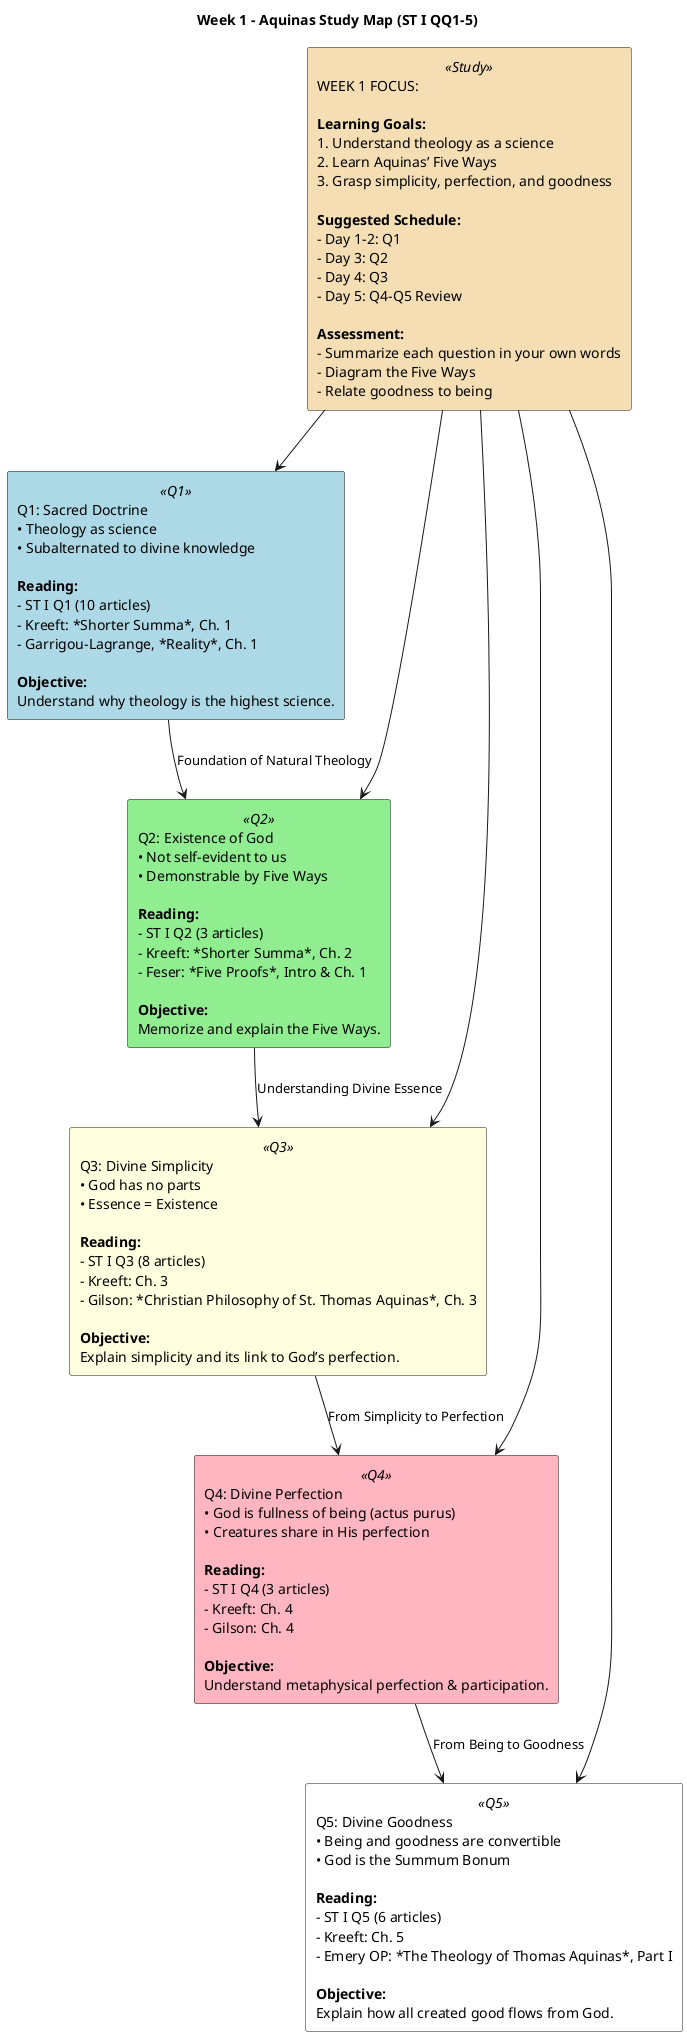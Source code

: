 @startuml
title Week 1 - Aquinas Study Map (ST I QQ1–5)

skinparam rectangle {
    BackgroundColor<<Q1>> LightBlue
    BackgroundColor<<Q2>> LightGreen
    BackgroundColor<<Q3>> LightYellow
    BackgroundColor<<Q4>> LightPink
    BackgroundColor<<Q5>> LightOrange
    BackgroundColor<<Study>> Wheat
}

' --- Study Flow ---
rectangle "Q1: Sacred Doctrine\n• Theology as science\n• Subalternated to divine knowledge\n\n**Reading:**\n- ST I Q1 (10 articles)\n- Kreeft: *Shorter Summa*, Ch. 1\n- Garrigou-Lagrange, *Reality*, Ch. 1\n\n**Objective:**\nUnderstand why theology is the highest science." <<Q1>> as Q1
rectangle "Q2: Existence of God\n• Not self-evident to us\n• Demonstrable by Five Ways\n\n**Reading:**\n- ST I Q2 (3 articles)\n- Kreeft: *Shorter Summa*, Ch. 2\n- Feser: *Five Proofs*, Intro & Ch. 1\n\n**Objective:**\nMemorize and explain the Five Ways." <<Q2>> as Q2
rectangle "Q3: Divine Simplicity\n• God has no parts\n• Essence = Existence\n\n**Reading:**\n- ST I Q3 (8 articles)\n- Kreeft: Ch. 3\n- Gilson: *Christian Philosophy of St. Thomas Aquinas*, Ch. 3\n\n**Objective:**\nExplain simplicity and its link to God’s perfection." <<Q3>> as Q3
rectangle "Q4: Divine Perfection\n• God is fullness of being (actus purus)\n• Creatures share in His perfection\n\n**Reading:**\n- ST I Q4 (3 articles)\n- Kreeft: Ch. 4\n- Gilson: Ch. 4\n\n**Objective:**\nUnderstand metaphysical perfection & participation." <<Q4>> as Q4
rectangle "Q5: Divine Goodness\n• Being and goodness are convertible\n• God is the Summum Bonum\n\n**Reading:**\n- ST I Q5 (6 articles)\n- Kreeft: Ch. 5\n- Emery OP: *The Theology of Thomas Aquinas*, Part I\n\n**Objective:**\nExplain how all created good flows from God." <<Q5>> as Q5

' --- Study Flow Arrows ---
Q1 --> Q2 : "Foundation of Natural Theology"
Q2 --> Q3 : "Understanding Divine Essence"
Q3 --> Q4 : "From Simplicity to Perfection"
Q4 --> Q5 : "From Being to Goodness"

' --- Study Block for Week 1 ---
rectangle "WEEK 1 FOCUS:\n\n**Learning Goals:**\n1. Understand theology as a science\n2. Learn Aquinas’ Five Ways\n3. Grasp simplicity, perfection, and goodness\n\n**Suggested Schedule:**\n- Day 1-2: Q1\n- Day 3: Q2\n- Day 4: Q3\n- Day 5: Q4–Q5 Review\n\n**Assessment:**\n- Summarize each question in your own words\n- Diagram the Five Ways\n- Relate goodness to being" <<Study>> as Week1

Week1 --> Q1
Week1 --> Q2
Week1 --> Q3
Week1 --> Q4
Week1 --> Q5

@enduml



@startuml
title Aquinas - Road to God (ST I QQ1-5)

skinparam rectangle {
    BackgroundColor<<Phase>> LightGray
    BackgroundColor<<Q>> LightYellow
}

' --- Major structure of the Summa ---
rectangle "EXITUS\n(From God)\nST I\n• God and Creation" <<Phase>> as Exit
rectangle "REDDITUS\n(Return to God)\nST II & III\n• Moral Life & Christ" <<Phase>> as Return

Exit --> Return : "All things return to their First Cause"

' --- Foundational Questions (QQ1-5) ---
rectangle "Q1: Sacred Doctrine\n• Theology as Science\n• Subalternated to God’s knowledge" <<Q>> as Q1
rectangle "Q2: Existence of God\n• Demonstrable via Five Ways\n• Foundation of Natural Theology" <<Q>> as Q2
rectangle "Q3: Divine Simplicity\n• No parts or composition\n• Essence = Existence" <<Q>> as Q3
rectangle "Q4: Divine Perfection\n• Fullness of Being (Actus Purus)\n• All creatures participate" <<Q>> as Q4
rectangle "Q5: Divine Goodness\n• Being and Goodness convertible\n• God = Summum Bonum" <<Q>> as Q5

' --- Flow of Thought ---
Q1 --> Q2
Q2 --> Q3
Q3 --> Q4
Q4 --> Q5

' --- Linking to Exitus ---
Exit -down-> Q1 : "Foundation of Theology\nST I Q1-5"

@enduml


@startuml
title Aquinas - Summa Theologiae I QQ1-5 Overview

skinparam rectangle {
    BackgroundColor<<Q1>> LightBlue
    BackgroundColor<<Q2>> LightGreen
    BackgroundColor<<Q3>> LightYellow
    BackgroundColor<<Q4>> LightPink
    BackgroundColor<<Q5>> LightOrange
}

rectangle "Q1: Sacred Doctrine\n(Theology as a Science)\n• Needed for salvation\n• Subalternated science\n• Unified, speculative yet practical\n(Kreeft: 'Queen of sciences')" <<Q1>> as Q1
rectangle "Q2: Existence of God\n• Not self-evident to us\n• Demonstrable by effects\n• The Five Ways:\n   1. Motion → Unmoved Mover\n   2. Cause → First Cause\n   3. Contingency → Necessary Being\n   4. Degrees → Absolute Perfection\n   5. Governance → Designer" <<Q2>> as Q2
rectangle "Q3: Divine Simplicity\n• God is not composite\n• Essence = Existence\n• Basis for immutability\n(Kreeft: 'God has no pieces')" <<Q3>> as Q3
rectangle "Q4: Divine Perfection\n• God is fullness of being\n• Creatures share in His perfection\n• Rooted in actus purus\n(Gilson: metaphysical summit)" <<Q4>> as Q4
rectangle "Q5: Divine Goodness\n• Being = Goodness (convertible)\n• God = Summum Bonum\n• All creatures good by participation\n(Kreeft: 'Ultimate Desirable')" <<Q5>> as Q5

Q1 --> Q2 : "Foundation for natural theology"
Q2 --> Q3 : "Understanding God's essence"
Q3 --> Q4 : "From simplicity to fullness of being"
Q4 --> Q5 : "From being to goodness"

@enduml
